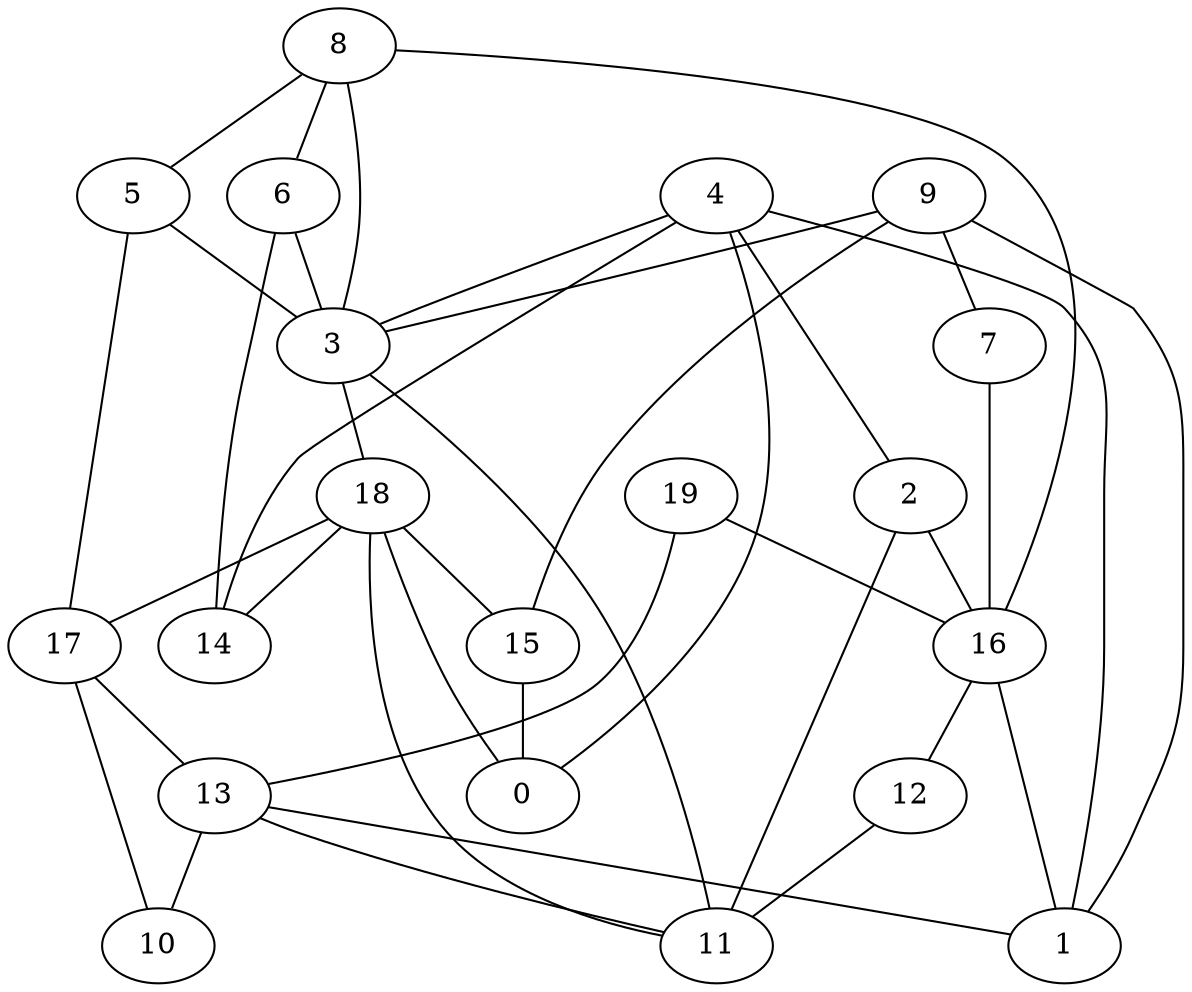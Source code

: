 digraph GG_graph {

subgraph G_graph {
edge [color = black]
"7" -> "16" [dir = none]
"17" -> "10" [dir = none]
"17" -> "13" [dir = none]
"5" -> "17" [dir = none]
"5" -> "3" [dir = none]
"2" -> "16" [dir = none]
"2" -> "11" [dir = none]
"4" -> "14" [dir = none]
"4" -> "0" [dir = none]
"4" -> "3" [dir = none]
"4" -> "1" [dir = none]
"4" -> "2" [dir = none]
"18" -> "0" [dir = none]
"18" -> "15" [dir = none]
"18" -> "17" [dir = none]
"18" -> "11" [dir = none]
"18" -> "14" [dir = none]
"9" -> "15" [dir = none]
"9" -> "3" [dir = none]
"9" -> "1" [dir = none]
"9" -> "7" [dir = none]
"15" -> "0" [dir = none]
"13" -> "1" [dir = none]
"13" -> "11" [dir = none]
"13" -> "10" [dir = none]
"8" -> "5" [dir = none]
"8" -> "3" [dir = none]
"8" -> "6" [dir = none]
"8" -> "16" [dir = none]
"3" -> "11" [dir = none]
"3" -> "18" [dir = none]
"16" -> "12" [dir = none]
"16" -> "1" [dir = none]
"19" -> "13" [dir = none]
"19" -> "16" [dir = none]
"6" -> "14" [dir = none]
"6" -> "3" [dir = none]
"12" -> "11" [dir = none]
}

}

